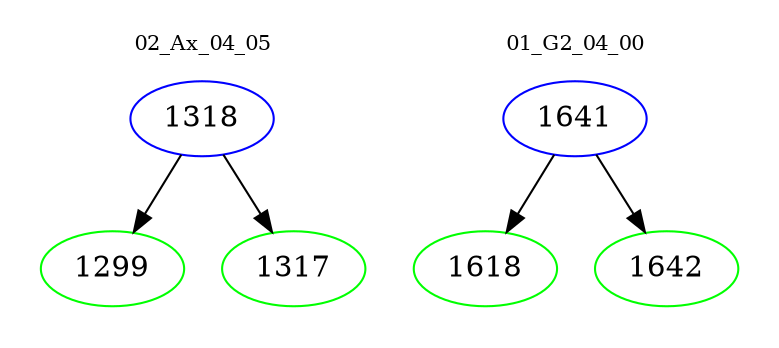 digraph{
subgraph cluster_0 {
color = white
label = "02_Ax_04_05";
fontsize=10;
T0_1318 [label="1318", color="blue"]
T0_1318 -> T0_1299 [color="black"]
T0_1299 [label="1299", color="green"]
T0_1318 -> T0_1317 [color="black"]
T0_1317 [label="1317", color="green"]
}
subgraph cluster_1 {
color = white
label = "01_G2_04_00";
fontsize=10;
T1_1641 [label="1641", color="blue"]
T1_1641 -> T1_1618 [color="black"]
T1_1618 [label="1618", color="green"]
T1_1641 -> T1_1642 [color="black"]
T1_1642 [label="1642", color="green"]
}
}
